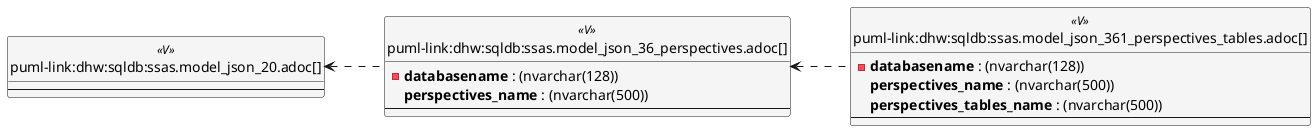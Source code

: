 @startuml
left to right direction
'top to bottom direction
hide circle
'avoide "." issues:
set namespaceSeparator none


skinparam class {
  BackgroundColor White
  BackgroundColor<<FN>> Yellow
  BackgroundColor<<FS>> Yellow
  BackgroundColor<<FT>> LightGray
  BackgroundColor<<IF>> Yellow
  BackgroundColor<<IS>> Yellow
  BackgroundColor<<P>> Aqua
  BackgroundColor<<PC>> Aqua
  BackgroundColor<<SN>> Yellow
  BackgroundColor<<SO>> SlateBlue
  BackgroundColor<<TF>> LightGray
  BackgroundColor<<TR>> Tomato
  BackgroundColor<<U>> White
  BackgroundColor<<V>> WhiteSmoke
  BackgroundColor<<X>> Aqua
  BackgroundColor<<external>> AliceBlue
}


entity "puml-link:dhw:sqldb:ssas.model_json_20.adoc[]" as ssas.model_json_20 << V >> {
  --
}

entity "puml-link:dhw:sqldb:ssas.model_json_36_perspectives.adoc[]" as ssas.model_json_36_perspectives << V >> {
  - **databasename** : (nvarchar(128))
  **perspectives_name** : (nvarchar(500))
  --
}

entity "puml-link:dhw:sqldb:ssas.model_json_361_perspectives_tables.adoc[]" as ssas.model_json_361_perspectives_tables << V >> {
  - **databasename** : (nvarchar(128))
  **perspectives_name** : (nvarchar(500))
  **perspectives_tables_name** : (nvarchar(500))
  --
}

ssas.model_json_20 <.. ssas.model_json_36_perspectives
ssas.model_json_36_perspectives <.. ssas.model_json_361_perspectives_tables
@enduml

